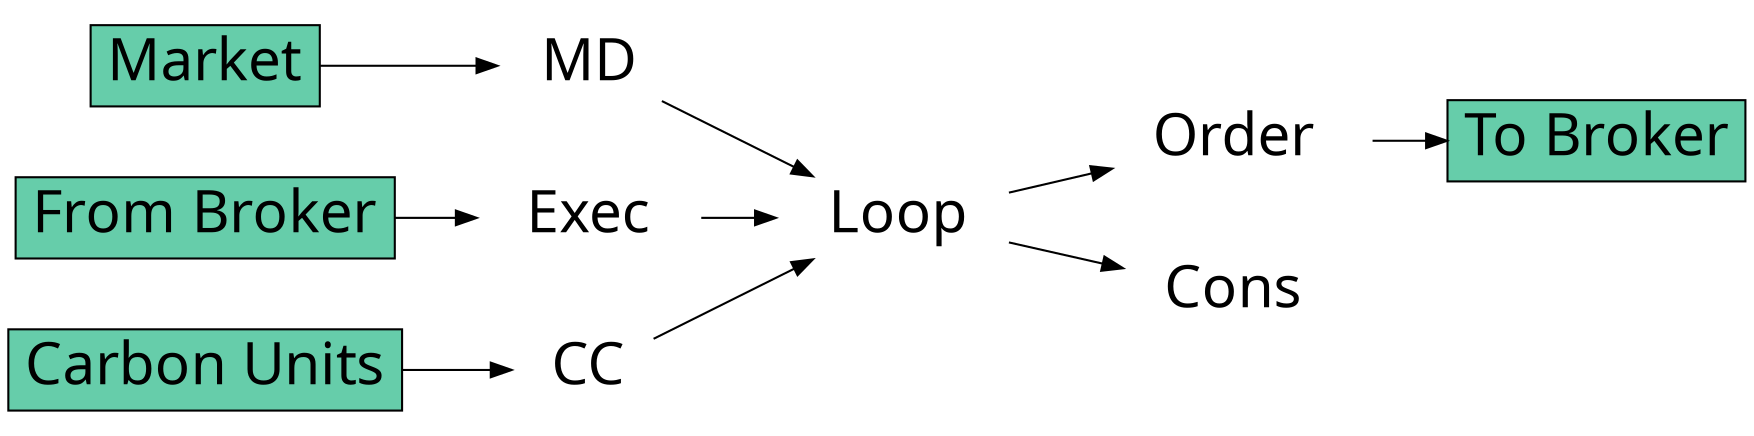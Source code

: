digraph G2 {
   graph [rankdir = LR,
          imagepath="/home/andy/repos/dev/python"];
   
          node[fontname="Liberation", fontsize=28];
          
   // imgnode[shape=record,fontname="Liberation",image="/home/andy/repos/dev/python/example5.png"];
   // node[shape=record,fontname="Liberation"];

   Market[label="Market", shape = record, fontsize=28, fillcolor = aquamarine3, style = filled];
   CU [label="Carbon Units", shape = record, fontsize=28, fillcolor = aquamarine3, style = filled];
   Brok [label="To Broker", shape = record, fontsize=28, fillcolor = aquamarine3, style = filled];
   Broker [label="From Broker", shape = record, fontsize=28, fillcolor = aquamarine3, style = filled];
   
   MD[color="white",label="MD",image="/home/andy/repos/dev/python/example5.png",imagepath="/home/andy/repos/dev/python"];
   Inbound[color="white",label="Exec",image="/home/andy/repos/dev/python/example5.png",imagepath="/home/andy/repos/dev/python"];
   Outbound[color="white",label="Order",image="/home/andy/repos/dev/python/example5.png",imagepath="/home/andy/repos/dev/python"];
   CommandControl[color="white",label="CC",image="/home/andy/repos/dev/python/example5.png",imagepath="/home/andy/repos/dev/python"];
   Concensus[color="white",label="Cons",image="/home/andy/repos/dev/python/example5.png",imagepath="/home/andy/repos/dev/python"];
   Source[color="white",label="Loop",image="/home/andy/repos/dev/python/example8.png",imagepath="/home/andy/repos/dev/python"];

   Market -> MD;
   Broker -> Inbound;
   CU     -> CommandControl;
   
   MD             -> Source;
   CommandControl -> Source;
   Inbound        -> Source;
   Source         -> Outbound;
   Source         -> Concensus;
   Outbound -> Brok;
   

}